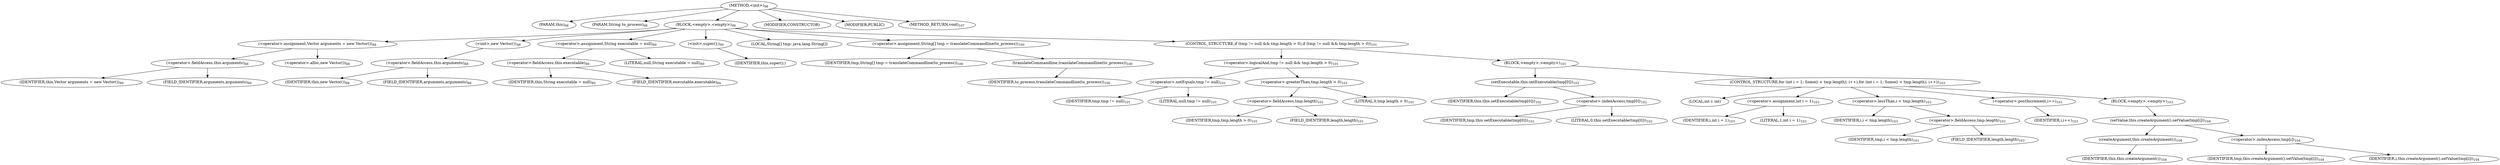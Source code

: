 digraph "&lt;init&gt;" {  
"111" [label = <(METHOD,&lt;init&gt;)<SUB>98</SUB>> ]
"4" [label = <(PARAM,this)<SUB>98</SUB>> ]
"112" [label = <(PARAM,String to_process)<SUB>98</SUB>> ]
"113" [label = <(BLOCK,&lt;empty&gt;,&lt;empty&gt;)<SUB>98</SUB>> ]
"114" [label = <(&lt;operator&gt;.assignment,Vector arguments = new Vector())<SUB>88</SUB>> ]
"115" [label = <(&lt;operator&gt;.fieldAccess,this.arguments)<SUB>88</SUB>> ]
"116" [label = <(IDENTIFIER,this,Vector arguments = new Vector())<SUB>88</SUB>> ]
"117" [label = <(FIELD_IDENTIFIER,arguments,arguments)<SUB>88</SUB>> ]
"118" [label = <(&lt;operator&gt;.alloc,new Vector())<SUB>88</SUB>> ]
"119" [label = <(&lt;init&gt;,new Vector())<SUB>88</SUB>> ]
"120" [label = <(&lt;operator&gt;.fieldAccess,this.arguments)<SUB>88</SUB>> ]
"121" [label = <(IDENTIFIER,this,new Vector())<SUB>88</SUB>> ]
"122" [label = <(FIELD_IDENTIFIER,arguments,arguments)<SUB>88</SUB>> ]
"123" [label = <(&lt;operator&gt;.assignment,String executable = null)<SUB>89</SUB>> ]
"124" [label = <(&lt;operator&gt;.fieldAccess,this.executable)<SUB>89</SUB>> ]
"125" [label = <(IDENTIFIER,this,String executable = null)<SUB>89</SUB>> ]
"126" [label = <(FIELD_IDENTIFIER,executable,executable)<SUB>89</SUB>> ]
"127" [label = <(LITERAL,null,String executable = null)<SUB>89</SUB>> ]
"128" [label = <(&lt;init&gt;,super();)<SUB>99</SUB>> ]
"3" [label = <(IDENTIFIER,this,super();)> ]
"129" [label = <(LOCAL,String[] tmp: java.lang.String[])> ]
"130" [label = <(&lt;operator&gt;.assignment,String[] tmp = translateCommandline(to_process))<SUB>100</SUB>> ]
"131" [label = <(IDENTIFIER,tmp,String[] tmp = translateCommandline(to_process))<SUB>100</SUB>> ]
"132" [label = <(translateCommandline,translateCommandline(to_process))<SUB>100</SUB>> ]
"133" [label = <(IDENTIFIER,to_process,translateCommandline(to_process))<SUB>100</SUB>> ]
"134" [label = <(CONTROL_STRUCTURE,if (tmp != null &amp;&amp; tmp.length &gt; 0),if (tmp != null &amp;&amp; tmp.length &gt; 0))<SUB>101</SUB>> ]
"135" [label = <(&lt;operator&gt;.logicalAnd,tmp != null &amp;&amp; tmp.length &gt; 0)<SUB>101</SUB>> ]
"136" [label = <(&lt;operator&gt;.notEquals,tmp != null)<SUB>101</SUB>> ]
"137" [label = <(IDENTIFIER,tmp,tmp != null)<SUB>101</SUB>> ]
"138" [label = <(LITERAL,null,tmp != null)<SUB>101</SUB>> ]
"139" [label = <(&lt;operator&gt;.greaterThan,tmp.length &gt; 0)<SUB>101</SUB>> ]
"140" [label = <(&lt;operator&gt;.fieldAccess,tmp.length)<SUB>101</SUB>> ]
"141" [label = <(IDENTIFIER,tmp,tmp.length &gt; 0)<SUB>101</SUB>> ]
"142" [label = <(FIELD_IDENTIFIER,length,length)<SUB>101</SUB>> ]
"143" [label = <(LITERAL,0,tmp.length &gt; 0)<SUB>101</SUB>> ]
"144" [label = <(BLOCK,&lt;empty&gt;,&lt;empty&gt;)<SUB>101</SUB>> ]
"145" [label = <(setExecutable,this.setExecutable(tmp[0]))<SUB>102</SUB>> ]
"5" [label = <(IDENTIFIER,this,this.setExecutable(tmp[0]))<SUB>102</SUB>> ]
"146" [label = <(&lt;operator&gt;.indexAccess,tmp[0])<SUB>102</SUB>> ]
"147" [label = <(IDENTIFIER,tmp,this.setExecutable(tmp[0]))<SUB>102</SUB>> ]
"148" [label = <(LITERAL,0,this.setExecutable(tmp[0]))<SUB>102</SUB>> ]
"149" [label = <(CONTROL_STRUCTURE,for (int i = 1; Some(i &lt; tmp.length); i++),for (int i = 1; Some(i &lt; tmp.length); i++))<SUB>103</SUB>> ]
"150" [label = <(LOCAL,int i: int)> ]
"151" [label = <(&lt;operator&gt;.assignment,int i = 1)<SUB>103</SUB>> ]
"152" [label = <(IDENTIFIER,i,int i = 1)<SUB>103</SUB>> ]
"153" [label = <(LITERAL,1,int i = 1)<SUB>103</SUB>> ]
"154" [label = <(&lt;operator&gt;.lessThan,i &lt; tmp.length)<SUB>103</SUB>> ]
"155" [label = <(IDENTIFIER,i,i &lt; tmp.length)<SUB>103</SUB>> ]
"156" [label = <(&lt;operator&gt;.fieldAccess,tmp.length)<SUB>103</SUB>> ]
"157" [label = <(IDENTIFIER,tmp,i &lt; tmp.length)<SUB>103</SUB>> ]
"158" [label = <(FIELD_IDENTIFIER,length,length)<SUB>103</SUB>> ]
"159" [label = <(&lt;operator&gt;.postIncrement,i++)<SUB>103</SUB>> ]
"160" [label = <(IDENTIFIER,i,i++)<SUB>103</SUB>> ]
"161" [label = <(BLOCK,&lt;empty&gt;,&lt;empty&gt;)<SUB>103</SUB>> ]
"162" [label = <(setValue,this.createArgument().setValue(tmp[i]))<SUB>104</SUB>> ]
"163" [label = <(createArgument,this.createArgument())<SUB>104</SUB>> ]
"6" [label = <(IDENTIFIER,this,this.createArgument())<SUB>104</SUB>> ]
"164" [label = <(&lt;operator&gt;.indexAccess,tmp[i])<SUB>104</SUB>> ]
"165" [label = <(IDENTIFIER,tmp,this.createArgument().setValue(tmp[i]))<SUB>104</SUB>> ]
"166" [label = <(IDENTIFIER,i,this.createArgument().setValue(tmp[i]))<SUB>104</SUB>> ]
"167" [label = <(MODIFIER,CONSTRUCTOR)> ]
"168" [label = <(MODIFIER,PUBLIC)> ]
"169" [label = <(METHOD_RETURN,void)<SUB>107</SUB>> ]
  "111" -> "4" 
  "111" -> "112" 
  "111" -> "113" 
  "111" -> "167" 
  "111" -> "168" 
  "111" -> "169" 
  "113" -> "114" 
  "113" -> "119" 
  "113" -> "123" 
  "113" -> "128" 
  "113" -> "129" 
  "113" -> "130" 
  "113" -> "134" 
  "114" -> "115" 
  "114" -> "118" 
  "115" -> "116" 
  "115" -> "117" 
  "119" -> "120" 
  "120" -> "121" 
  "120" -> "122" 
  "123" -> "124" 
  "123" -> "127" 
  "124" -> "125" 
  "124" -> "126" 
  "128" -> "3" 
  "130" -> "131" 
  "130" -> "132" 
  "132" -> "133" 
  "134" -> "135" 
  "134" -> "144" 
  "135" -> "136" 
  "135" -> "139" 
  "136" -> "137" 
  "136" -> "138" 
  "139" -> "140" 
  "139" -> "143" 
  "140" -> "141" 
  "140" -> "142" 
  "144" -> "145" 
  "144" -> "149" 
  "145" -> "5" 
  "145" -> "146" 
  "146" -> "147" 
  "146" -> "148" 
  "149" -> "150" 
  "149" -> "151" 
  "149" -> "154" 
  "149" -> "159" 
  "149" -> "161" 
  "151" -> "152" 
  "151" -> "153" 
  "154" -> "155" 
  "154" -> "156" 
  "156" -> "157" 
  "156" -> "158" 
  "159" -> "160" 
  "161" -> "162" 
  "162" -> "163" 
  "162" -> "164" 
  "163" -> "6" 
  "164" -> "165" 
  "164" -> "166" 
}
